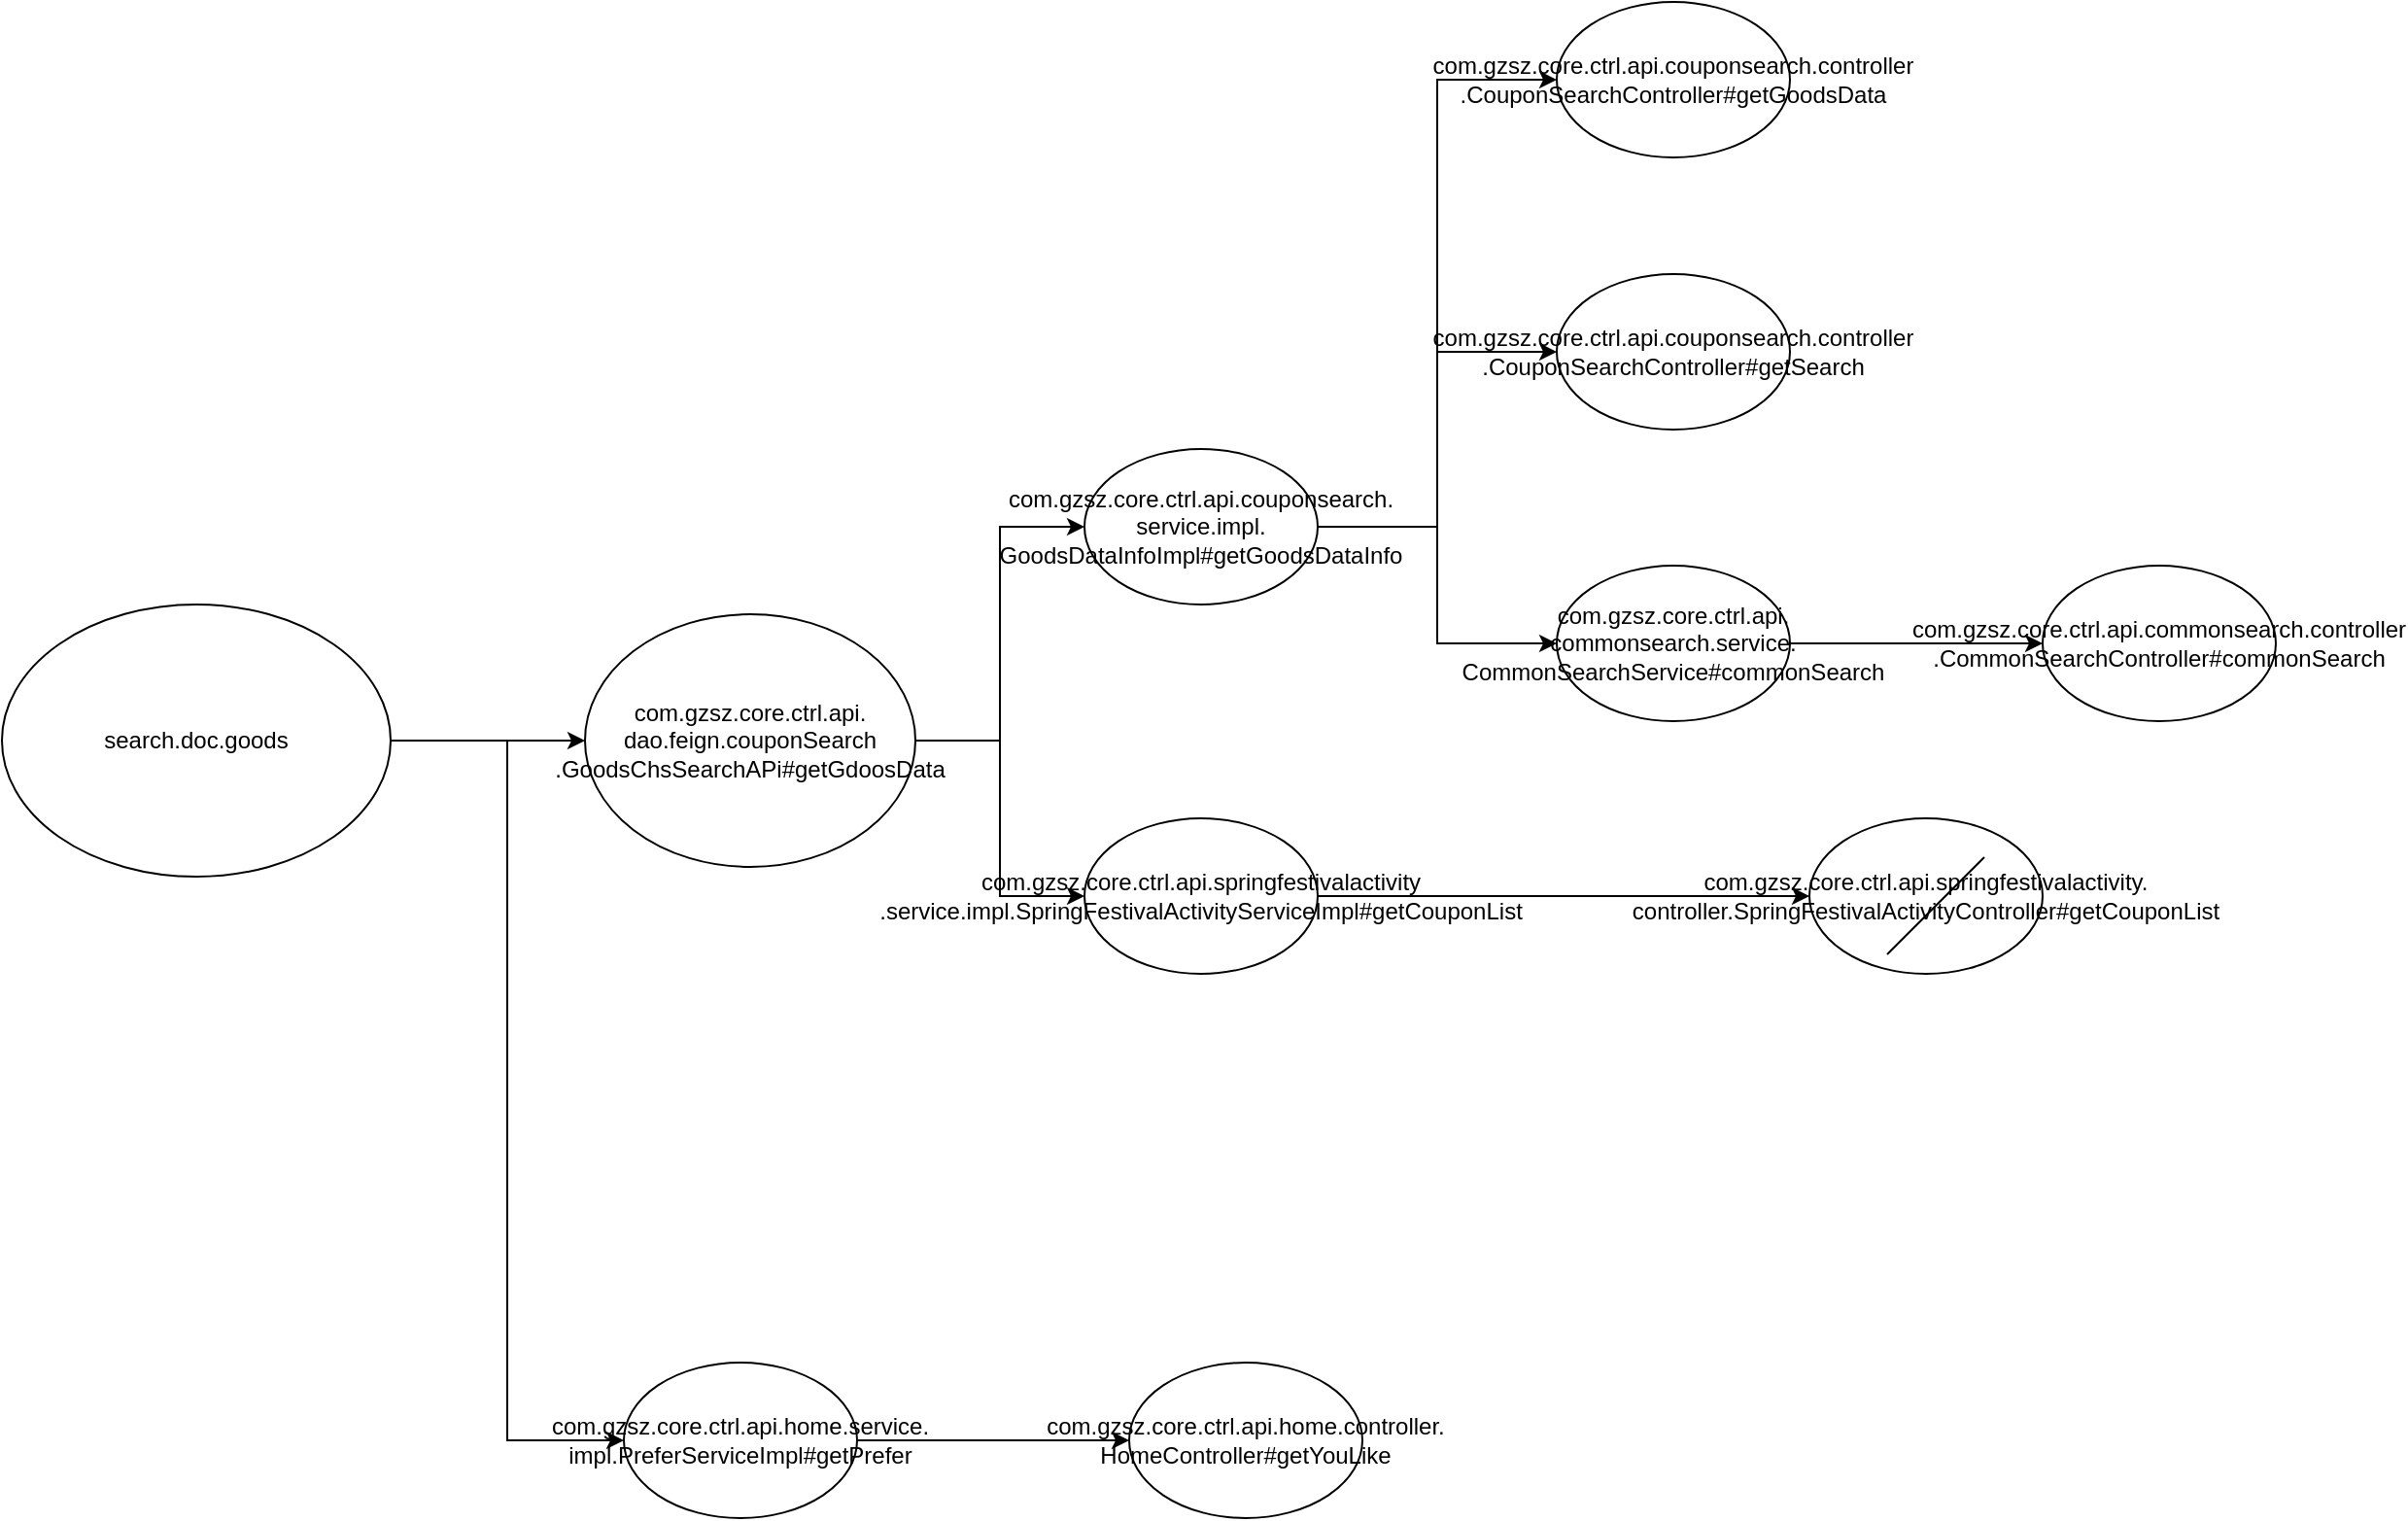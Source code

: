 <mxfile version="16.5.6" type="github">
  <diagram id="C5RBs43oDa-KdzZeNtuy" name="Page-1">
    <mxGraphModel dx="1422" dy="1955" grid="1" gridSize="10" guides="1" tooltips="1" connect="1" arrows="1" fold="1" page="1" pageScale="1" pageWidth="827" pageHeight="1169" math="0" shadow="0">
      <root>
        <mxCell id="WIyWlLk6GJQsqaUBKTNV-0" />
        <mxCell id="WIyWlLk6GJQsqaUBKTNV-1" parent="WIyWlLk6GJQsqaUBKTNV-0" />
        <mxCell id="O1ZsS-m6Jbnm8LBvg3Du-2" style="edgeStyle=orthogonalEdgeStyle;rounded=0;orthogonalLoop=1;jettySize=auto;html=1;" edge="1" parent="WIyWlLk6GJQsqaUBKTNV-1" source="O1ZsS-m6Jbnm8LBvg3Du-0" target="O1ZsS-m6Jbnm8LBvg3Du-1">
          <mxGeometry relative="1" as="geometry" />
        </mxCell>
        <mxCell id="O1ZsS-m6Jbnm8LBvg3Du-24" style="edgeStyle=orthogonalEdgeStyle;rounded=0;orthogonalLoop=1;jettySize=auto;html=1;entryX=0;entryY=0.5;entryDx=0;entryDy=0;" edge="1" parent="WIyWlLk6GJQsqaUBKTNV-1" source="O1ZsS-m6Jbnm8LBvg3Du-0" target="O1ZsS-m6Jbnm8LBvg3Du-22">
          <mxGeometry relative="1" as="geometry" />
        </mxCell>
        <mxCell id="O1ZsS-m6Jbnm8LBvg3Du-0" value="search.doc.goods" style="ellipse;whiteSpace=wrap;html=1;" vertex="1" parent="WIyWlLk6GJQsqaUBKTNV-1">
          <mxGeometry x="270" y="220" width="200" height="140" as="geometry" />
        </mxCell>
        <mxCell id="O1ZsS-m6Jbnm8LBvg3Du-4" style="edgeStyle=orthogonalEdgeStyle;rounded=0;orthogonalLoop=1;jettySize=auto;html=1;entryX=0;entryY=0.5;entryDx=0;entryDy=0;" edge="1" parent="WIyWlLk6GJQsqaUBKTNV-1" source="O1ZsS-m6Jbnm8LBvg3Du-1" target="O1ZsS-m6Jbnm8LBvg3Du-3">
          <mxGeometry relative="1" as="geometry" />
        </mxCell>
        <mxCell id="O1ZsS-m6Jbnm8LBvg3Du-6" style="edgeStyle=orthogonalEdgeStyle;rounded=0;orthogonalLoop=1;jettySize=auto;html=1;exitX=1;exitY=0.5;exitDx=0;exitDy=0;" edge="1" parent="WIyWlLk6GJQsqaUBKTNV-1" source="O1ZsS-m6Jbnm8LBvg3Du-1" target="O1ZsS-m6Jbnm8LBvg3Du-5">
          <mxGeometry relative="1" as="geometry" />
        </mxCell>
        <mxCell id="O1ZsS-m6Jbnm8LBvg3Du-1" value="com.gzsz.core.ctrl.api.&lt;br&gt;dao.feign.couponSearch&lt;br&gt;.GoodsChsSearchAPi#getGdoosData" style="ellipse;whiteSpace=wrap;html=1;" vertex="1" parent="WIyWlLk6GJQsqaUBKTNV-1">
          <mxGeometry x="570" y="225" width="170" height="130" as="geometry" />
        </mxCell>
        <mxCell id="O1ZsS-m6Jbnm8LBvg3Du-16" style="edgeStyle=orthogonalEdgeStyle;rounded=0;orthogonalLoop=1;jettySize=auto;html=1;exitX=1;exitY=0.5;exitDx=0;exitDy=0;entryX=0;entryY=0.5;entryDx=0;entryDy=0;" edge="1" parent="WIyWlLk6GJQsqaUBKTNV-1" source="O1ZsS-m6Jbnm8LBvg3Du-3" target="O1ZsS-m6Jbnm8LBvg3Du-15">
          <mxGeometry relative="1" as="geometry" />
        </mxCell>
        <mxCell id="O1ZsS-m6Jbnm8LBvg3Du-18" style="edgeStyle=orthogonalEdgeStyle;rounded=0;orthogonalLoop=1;jettySize=auto;html=1;exitX=1;exitY=0.5;exitDx=0;exitDy=0;entryX=0;entryY=0.5;entryDx=0;entryDy=0;" edge="1" parent="WIyWlLk6GJQsqaUBKTNV-1" source="O1ZsS-m6Jbnm8LBvg3Du-3" target="O1ZsS-m6Jbnm8LBvg3Du-9">
          <mxGeometry relative="1" as="geometry" />
        </mxCell>
        <mxCell id="O1ZsS-m6Jbnm8LBvg3Du-19" style="edgeStyle=orthogonalEdgeStyle;rounded=0;orthogonalLoop=1;jettySize=auto;html=1;exitX=1;exitY=0.5;exitDx=0;exitDy=0;entryX=0;entryY=0.5;entryDx=0;entryDy=0;" edge="1" parent="WIyWlLk6GJQsqaUBKTNV-1" source="O1ZsS-m6Jbnm8LBvg3Du-3" target="O1ZsS-m6Jbnm8LBvg3Du-12">
          <mxGeometry relative="1" as="geometry" />
        </mxCell>
        <mxCell id="O1ZsS-m6Jbnm8LBvg3Du-3" value="com.gzsz.core.ctrl.api.couponsearch.&lt;br&gt;service.impl.&lt;br&gt;GoodsDataInfoImpl#getGoodsDataInfo" style="ellipse;whiteSpace=wrap;html=1;" vertex="1" parent="WIyWlLk6GJQsqaUBKTNV-1">
          <mxGeometry x="827" y="140" width="120" height="80" as="geometry" />
        </mxCell>
        <mxCell id="O1ZsS-m6Jbnm8LBvg3Du-21" style="edgeStyle=orthogonalEdgeStyle;rounded=0;orthogonalLoop=1;jettySize=auto;html=1;" edge="1" parent="WIyWlLk6GJQsqaUBKTNV-1" source="O1ZsS-m6Jbnm8LBvg3Du-5" target="O1ZsS-m6Jbnm8LBvg3Du-20">
          <mxGeometry relative="1" as="geometry" />
        </mxCell>
        <mxCell id="O1ZsS-m6Jbnm8LBvg3Du-5" value="com.gzsz.core.ctrl.api.springfestivalactivity&lt;br&gt;.service.impl.SpringFestivalActivityServiceImpl#getCouponList" style="ellipse;whiteSpace=wrap;html=1;" vertex="1" parent="WIyWlLk6GJQsqaUBKTNV-1">
          <mxGeometry x="827" y="330" width="120" height="80" as="geometry" />
        </mxCell>
        <mxCell id="O1ZsS-m6Jbnm8LBvg3Du-9" value="com.gzsz.core.ctrl.api.couponsearch.controller&lt;br&gt;.CouponSearchController#getSearch" style="ellipse;whiteSpace=wrap;html=1;" vertex="1" parent="WIyWlLk6GJQsqaUBKTNV-1">
          <mxGeometry x="1070" y="50" width="120" height="80" as="geometry" />
        </mxCell>
        <mxCell id="O1ZsS-m6Jbnm8LBvg3Du-12" value="com.gzsz.core.ctrl.api.couponsearch.controller&lt;br&gt;.CouponSearchController#getGoodsData" style="ellipse;whiteSpace=wrap;html=1;" vertex="1" parent="WIyWlLk6GJQsqaUBKTNV-1">
          <mxGeometry x="1070" y="-90" width="120" height="80" as="geometry" />
        </mxCell>
        <mxCell id="O1ZsS-m6Jbnm8LBvg3Du-14" value="com.gzsz.core.ctrl.api.commonsearch.controller&lt;br&gt;.CommonSearchController#commonSearch" style="ellipse;whiteSpace=wrap;html=1;" vertex="1" parent="WIyWlLk6GJQsqaUBKTNV-1">
          <mxGeometry x="1320" y="200" width="120" height="80" as="geometry" />
        </mxCell>
        <mxCell id="O1ZsS-m6Jbnm8LBvg3Du-17" style="edgeStyle=orthogonalEdgeStyle;rounded=0;orthogonalLoop=1;jettySize=auto;html=1;" edge="1" parent="WIyWlLk6GJQsqaUBKTNV-1" source="O1ZsS-m6Jbnm8LBvg3Du-15" target="O1ZsS-m6Jbnm8LBvg3Du-14">
          <mxGeometry relative="1" as="geometry" />
        </mxCell>
        <mxCell id="O1ZsS-m6Jbnm8LBvg3Du-15" value="com.gzsz.core.ctrl.api.&lt;br&gt;commonsearch.service.&lt;br&gt;CommonSearchService#commonSearch" style="ellipse;whiteSpace=wrap;html=1;" vertex="1" parent="WIyWlLk6GJQsqaUBKTNV-1">
          <mxGeometry x="1070" y="200" width="120" height="80" as="geometry" />
        </mxCell>
        <mxCell id="O1ZsS-m6Jbnm8LBvg3Du-20" value="com.gzsz.core.ctrl.api.springfestivalactivity.&lt;br&gt;controller.SpringFestivalActivityController#getCouponList" style="ellipse;whiteSpace=wrap;html=1;" vertex="1" parent="WIyWlLk6GJQsqaUBKTNV-1">
          <mxGeometry x="1200" y="330" width="120" height="80" as="geometry" />
        </mxCell>
        <mxCell id="O1ZsS-m6Jbnm8LBvg3Du-25" style="edgeStyle=orthogonalEdgeStyle;rounded=0;orthogonalLoop=1;jettySize=auto;html=1;" edge="1" parent="WIyWlLk6GJQsqaUBKTNV-1" source="O1ZsS-m6Jbnm8LBvg3Du-22" target="O1ZsS-m6Jbnm8LBvg3Du-23">
          <mxGeometry relative="1" as="geometry" />
        </mxCell>
        <mxCell id="O1ZsS-m6Jbnm8LBvg3Du-22" value="com.gzsz.core.ctrl.api.home.service.&lt;br&gt;impl.PreferServiceImpl#getPrefer" style="ellipse;whiteSpace=wrap;html=1;" vertex="1" parent="WIyWlLk6GJQsqaUBKTNV-1">
          <mxGeometry x="590" y="610" width="120" height="80" as="geometry" />
        </mxCell>
        <mxCell id="O1ZsS-m6Jbnm8LBvg3Du-23" value="com.gzsz.core.ctrl.api.home.controller.&lt;br&gt;HomeController#getYouLike" style="ellipse;whiteSpace=wrap;html=1;" vertex="1" parent="WIyWlLk6GJQsqaUBKTNV-1">
          <mxGeometry x="850" y="610" width="120" height="80" as="geometry" />
        </mxCell>
        <mxCell id="O1ZsS-m6Jbnm8LBvg3Du-26" value="" style="endArrow=none;html=1;rounded=0;" edge="1" parent="WIyWlLk6GJQsqaUBKTNV-1">
          <mxGeometry width="50" height="50" relative="1" as="geometry">
            <mxPoint x="1240" y="400" as="sourcePoint" />
            <mxPoint x="1290" y="350" as="targetPoint" />
          </mxGeometry>
        </mxCell>
      </root>
    </mxGraphModel>
  </diagram>
</mxfile>

